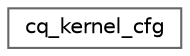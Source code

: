 digraph "Graphical Class Hierarchy"
{
 // INTERACTIVE_SVG=YES
 // LATEX_PDF_SIZE
  bgcolor="transparent";
  edge [fontname=Helvetica,fontsize=10,labelfontname=Helvetica,labelfontsize=10];
  node [fontname=Helvetica,fontsize=10,shape=box,height=0.2,width=0.4];
  rankdir="LR";
  Node0 [id="Node000000",label="cq_kernel_cfg",height=0.2,width=0.4,color="grey40", fillcolor="white", style="filled",URL="$d1/dda/cq__kernel_8h.html#d9/dd1/structcq__kernel__cfg",tooltip=" "];
}
